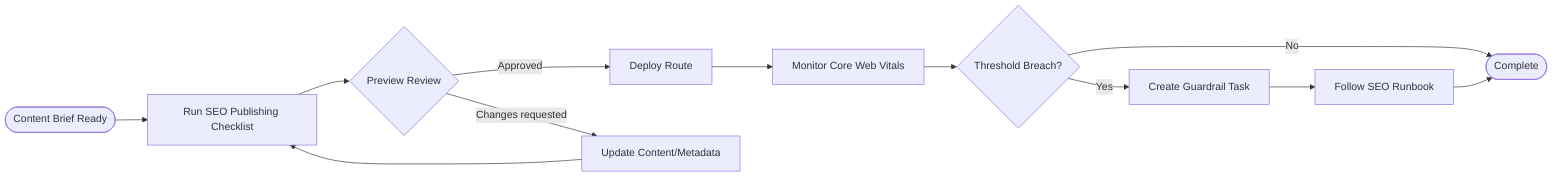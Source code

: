 %% BPMN governance workflow for SEO operations
flowchart LR
  Start([Content Brief Ready]) --> Checklist[Run SEO Publishing Checklist]
  Checklist --> Review{Preview Review}
  Review -->|Approved| Deploy[Deploy Route]
  Review -->|Changes requested| Iterate[Update Content/Metadata]
  Iterate --> Checklist
  Deploy --> Monitor[Monitor Core Web Vitals]
  Monitor --> Metrics{Threshold Breach?}
  Metrics -->|No| Done([Complete])
  Metrics -->|Yes| Guardrail[Create Guardrail Task]
  Guardrail --> Runbook[Follow SEO Runbook]
  Runbook --> Done